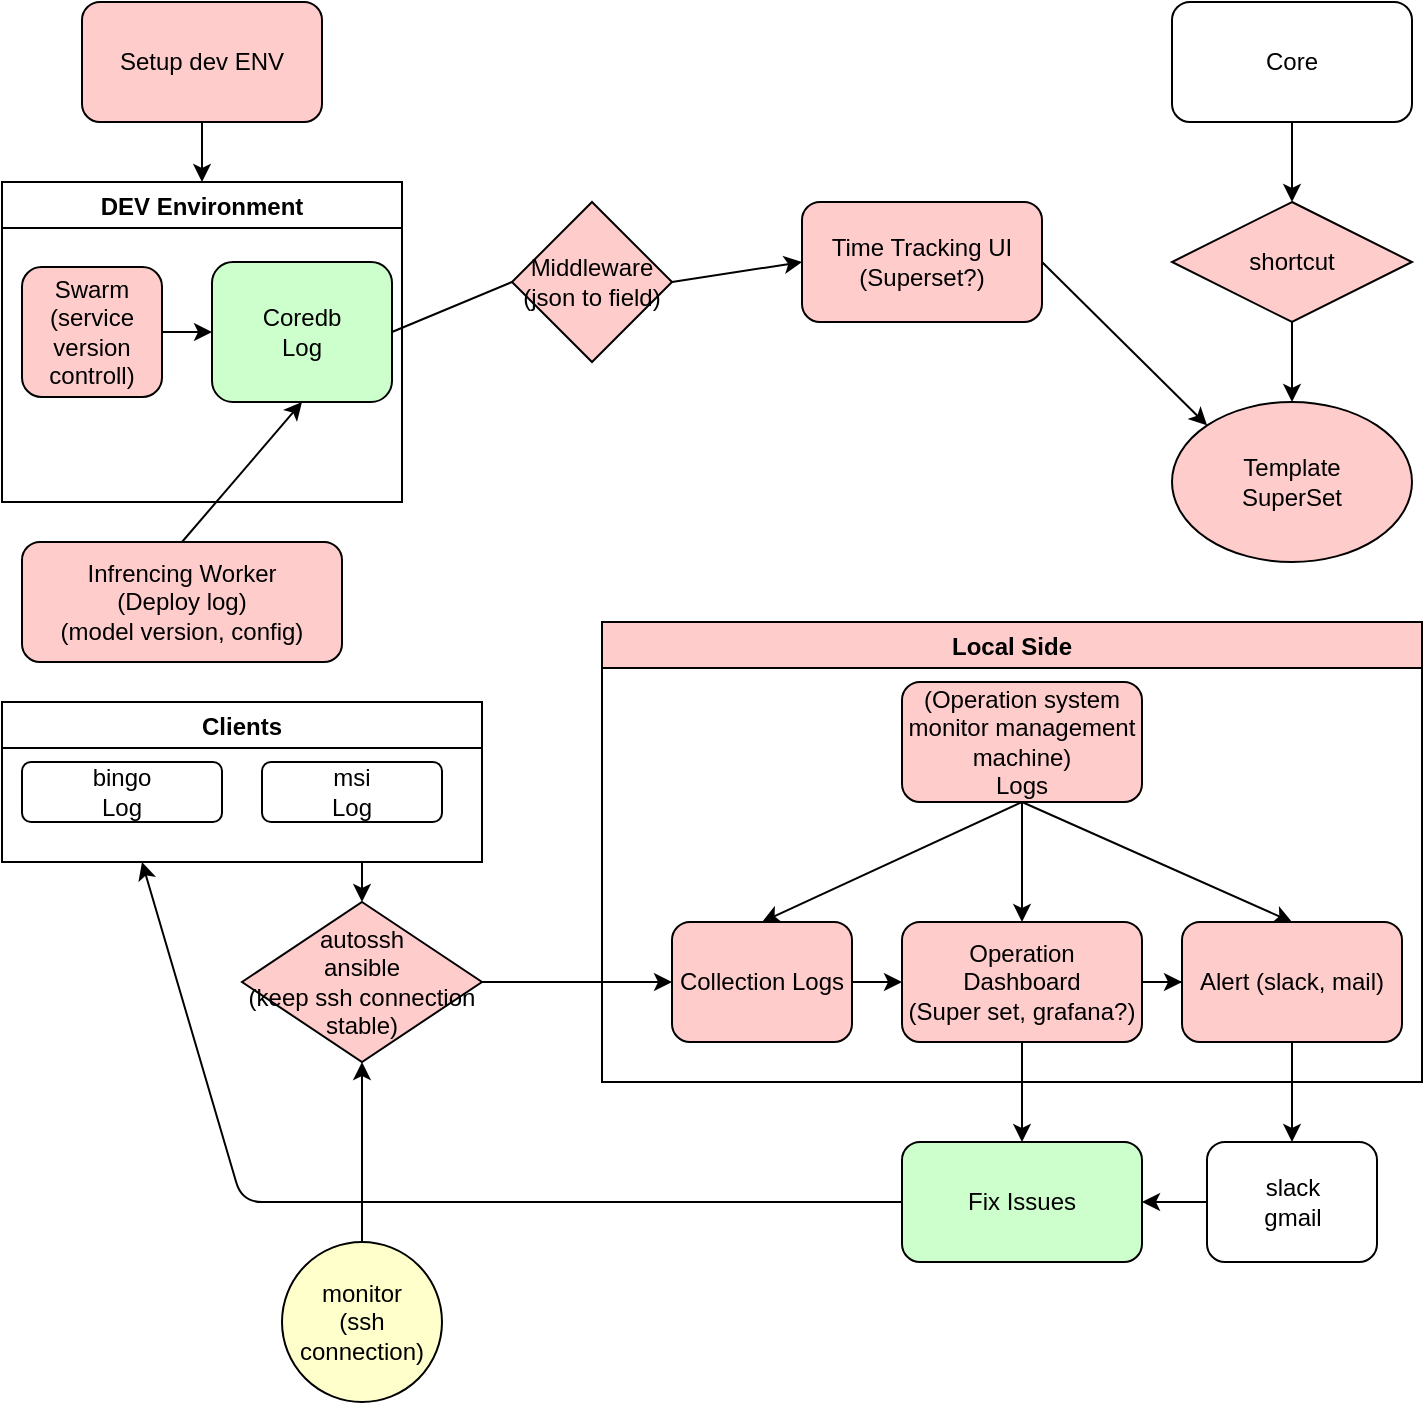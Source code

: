 <mxfile version="15.0.2" type="github">
  <diagram id="loM0l3aEy5fwngCcPqAx" name="Page-1">
    <mxGraphModel dx="1550" dy="800" grid="1" gridSize="10" guides="1" tooltips="1" connect="1" arrows="1" fold="1" page="1" pageScale="1" pageWidth="850" pageHeight="1100" math="0" shadow="0">
      <root>
        <mxCell id="0" />
        <mxCell id="1" parent="0" />
        <mxCell id="i75fvcy3MRpBaPY0_CUm-6" value="Clients" style="swimlane;" parent="1" vertex="1">
          <mxGeometry x="40" y="460" width="240" height="80" as="geometry" />
        </mxCell>
        <mxCell id="i75fvcy3MRpBaPY0_CUm-4" value="bingo&lt;br&gt;Log" style="rounded=1;whiteSpace=wrap;html=1;" parent="i75fvcy3MRpBaPY0_CUm-6" vertex="1">
          <mxGeometry x="10" y="30" width="100" height="30" as="geometry" />
        </mxCell>
        <mxCell id="i75fvcy3MRpBaPY0_CUm-5" value="msi&lt;br&gt;Log" style="rounded=1;whiteSpace=wrap;html=1;" parent="i75fvcy3MRpBaPY0_CUm-6" vertex="1">
          <mxGeometry x="130" y="30" width="90" height="30" as="geometry" />
        </mxCell>
        <mxCell id="i75fvcy3MRpBaPY0_CUm-8" value="autossh&lt;br&gt;ansible&lt;br&gt;(keep ssh connection stable)" style="rhombus;whiteSpace=wrap;html=1;fillColor=#FFCCCC;" parent="1" vertex="1">
          <mxGeometry x="160" y="560" width="120" height="80" as="geometry" />
        </mxCell>
        <mxCell id="68EpW2Q39iIY3JV0uZgi-3" value="Time Tracking UI (Superset?)" style="rounded=1;whiteSpace=wrap;html=1;fillColor=#FFCCCC;" vertex="1" parent="1">
          <mxGeometry x="440" y="210" width="120" height="60" as="geometry" />
        </mxCell>
        <mxCell id="68EpW2Q39iIY3JV0uZgi-6" value="DEV Environment" style="swimlane;" vertex="1" parent="1">
          <mxGeometry x="40" y="200" width="200" height="160" as="geometry" />
        </mxCell>
        <mxCell id="68EpW2Q39iIY3JV0uZgi-5" value="Coredb&lt;br&gt;Log" style="rounded=1;whiteSpace=wrap;html=1;fillColor=#CCFFCC;" vertex="1" parent="68EpW2Q39iIY3JV0uZgi-6">
          <mxGeometry x="105" y="40" width="90" height="70" as="geometry" />
        </mxCell>
        <mxCell id="68EpW2Q39iIY3JV0uZgi-15" value="Swarm&lt;br&gt;(service version controll)" style="rounded=1;whiteSpace=wrap;html=1;fillColor=#FFCCCC;" vertex="1" parent="68EpW2Q39iIY3JV0uZgi-6">
          <mxGeometry x="10" y="42.5" width="70" height="65" as="geometry" />
        </mxCell>
        <mxCell id="68EpW2Q39iIY3JV0uZgi-16" value="" style="endArrow=classic;html=1;exitX=1;exitY=0.5;exitDx=0;exitDy=0;entryX=0;entryY=0.5;entryDx=0;entryDy=0;" edge="1" parent="68EpW2Q39iIY3JV0uZgi-6" source="68EpW2Q39iIY3JV0uZgi-15" target="68EpW2Q39iIY3JV0uZgi-5">
          <mxGeometry width="50" height="50" relative="1" as="geometry">
            <mxPoint x="310" y="180" as="sourcePoint" />
            <mxPoint x="360" y="130" as="targetPoint" />
          </mxGeometry>
        </mxCell>
        <mxCell id="68EpW2Q39iIY3JV0uZgi-8" value="" style="endArrow=classic;html=1;exitX=1;exitY=0.5;exitDx=0;exitDy=0;entryX=0;entryY=0.5;entryDx=0;entryDy=0;startArrow=none;" edge="1" parent="1" source="68EpW2Q39iIY3JV0uZgi-9" target="68EpW2Q39iIY3JV0uZgi-3">
          <mxGeometry width="50" height="50" relative="1" as="geometry">
            <mxPoint x="350" y="120" as="sourcePoint" />
            <mxPoint x="400" y="70" as="targetPoint" />
          </mxGeometry>
        </mxCell>
        <mxCell id="68EpW2Q39iIY3JV0uZgi-9" value="Middleware&lt;br&gt;(json to field)" style="rhombus;whiteSpace=wrap;html=1;fillColor=#FFCCCC;" vertex="1" parent="1">
          <mxGeometry x="295" y="210" width="80" height="80" as="geometry" />
        </mxCell>
        <mxCell id="68EpW2Q39iIY3JV0uZgi-10" value="" style="endArrow=none;html=1;exitX=1;exitY=0.5;exitDx=0;exitDy=0;entryX=0;entryY=0.5;entryDx=0;entryDy=0;" edge="1" parent="1" source="68EpW2Q39iIY3JV0uZgi-5" target="68EpW2Q39iIY3JV0uZgi-9">
          <mxGeometry width="50" height="50" relative="1" as="geometry">
            <mxPoint x="235" y="275" as="sourcePoint" />
            <mxPoint x="570" y="190" as="targetPoint" />
          </mxGeometry>
        </mxCell>
        <mxCell id="68EpW2Q39iIY3JV0uZgi-11" value="Template&lt;br&gt;SuperSet" style="ellipse;whiteSpace=wrap;html=1;fillColor=#FFCCCC;" vertex="1" parent="1">
          <mxGeometry x="625" y="310" width="120" height="80" as="geometry" />
        </mxCell>
        <mxCell id="68EpW2Q39iIY3JV0uZgi-12" value="" style="endArrow=classic;html=1;exitX=1;exitY=0.5;exitDx=0;exitDy=0;entryX=0;entryY=0;entryDx=0;entryDy=0;" edge="1" parent="1" source="68EpW2Q39iIY3JV0uZgi-3" target="68EpW2Q39iIY3JV0uZgi-11">
          <mxGeometry width="50" height="50" relative="1" as="geometry">
            <mxPoint x="350" y="110" as="sourcePoint" />
            <mxPoint x="400" y="60" as="targetPoint" />
          </mxGeometry>
        </mxCell>
        <mxCell id="68EpW2Q39iIY3JV0uZgi-13" value="Infrencing Worker&lt;br&gt;(Deploy log)&lt;br&gt;(model version, config)" style="rounded=1;whiteSpace=wrap;html=1;fillColor=#FFCCCC;" vertex="1" parent="1">
          <mxGeometry x="50" y="380" width="160" height="60" as="geometry" />
        </mxCell>
        <mxCell id="68EpW2Q39iIY3JV0uZgi-14" value="" style="endArrow=classic;html=1;exitX=0.5;exitY=0;exitDx=0;exitDy=0;entryX=0.5;entryY=1;entryDx=0;entryDy=0;" edge="1" parent="1" source="68EpW2Q39iIY3JV0uZgi-13" target="68EpW2Q39iIY3JV0uZgi-5">
          <mxGeometry width="50" height="50" relative="1" as="geometry">
            <mxPoint x="350" y="320" as="sourcePoint" />
            <mxPoint x="400" y="270" as="targetPoint" />
          </mxGeometry>
        </mxCell>
        <mxCell id="68EpW2Q39iIY3JV0uZgi-20" value="" style="endArrow=classic;html=1;exitX=0.5;exitY=1;exitDx=0;exitDy=0;entryX=0.5;entryY=0;entryDx=0;entryDy=0;" edge="1" parent="1" source="i75fvcy3MRpBaPY0_CUm-11" target="68EpW2Q39iIY3JV0uZgi-21">
          <mxGeometry width="50" height="50" relative="1" as="geometry">
            <mxPoint x="360" y="680" as="sourcePoint" />
            <mxPoint x="485" y="820" as="targetPoint" />
          </mxGeometry>
        </mxCell>
        <mxCell id="68EpW2Q39iIY3JV0uZgi-21" value="Fix Issues" style="rounded=1;whiteSpace=wrap;html=1;fillColor=#CCFFCC;" vertex="1" parent="1">
          <mxGeometry x="490" y="680" width="120" height="60" as="geometry" />
        </mxCell>
        <mxCell id="68EpW2Q39iIY3JV0uZgi-22" value="" style="endArrow=classic;html=1;exitX=0.5;exitY=1;exitDx=0;exitDy=0;" edge="1" parent="1" source="i75fvcy3MRpBaPY0_CUm-13" target="68EpW2Q39iIY3JV0uZgi-55">
          <mxGeometry width="50" height="50" relative="1" as="geometry">
            <mxPoint x="360" y="680" as="sourcePoint" />
            <mxPoint x="685" y="680" as="targetPoint" />
          </mxGeometry>
        </mxCell>
        <mxCell id="68EpW2Q39iIY3JV0uZgi-24" value="" style="endArrow=classic;html=1;exitX=0;exitY=0.5;exitDx=0;exitDy=0;" edge="1" parent="1" source="68EpW2Q39iIY3JV0uZgi-21">
          <mxGeometry width="50" height="50" relative="1" as="geometry">
            <mxPoint x="360" y="790" as="sourcePoint" />
            <mxPoint x="110" y="540" as="targetPoint" />
            <Array as="points">
              <mxPoint x="160" y="710" />
            </Array>
          </mxGeometry>
        </mxCell>
        <mxCell id="68EpW2Q39iIY3JV0uZgi-47" style="edgeStyle=orthogonalEdgeStyle;rounded=0;orthogonalLoop=1;jettySize=auto;html=1;entryX=0.5;entryY=0;entryDx=0;entryDy=0;" edge="1" parent="1" source="68EpW2Q39iIY3JV0uZgi-32" target="68EpW2Q39iIY3JV0uZgi-6">
          <mxGeometry relative="1" as="geometry" />
        </mxCell>
        <mxCell id="68EpW2Q39iIY3JV0uZgi-32" value="Setup dev ENV" style="rounded=1;whiteSpace=wrap;html=1;fillColor=#FFCCCC;" vertex="1" parent="1">
          <mxGeometry x="80" y="110" width="120" height="60" as="geometry" />
        </mxCell>
        <mxCell id="68EpW2Q39iIY3JV0uZgi-38" value="Local Side" style="swimlane;fillColor=#FFCCCC;" vertex="1" parent="1">
          <mxGeometry x="340" y="420" width="410" height="230" as="geometry" />
        </mxCell>
        <mxCell id="i75fvcy3MRpBaPY0_CUm-3" value="(Operation system monitor management machine)&lt;br&gt;Logs" style="rounded=1;whiteSpace=wrap;html=1;fillColor=#FFCCCC;" parent="68EpW2Q39iIY3JV0uZgi-38" vertex="1">
          <mxGeometry x="150" y="30" width="120" height="60" as="geometry" />
        </mxCell>
        <mxCell id="68EpW2Q39iIY3JV0uZgi-34" value="Collection Logs" style="rounded=1;whiteSpace=wrap;html=1;fillColor=#FFCCCC;" vertex="1" parent="68EpW2Q39iIY3JV0uZgi-38">
          <mxGeometry x="35" y="150" width="90" height="60" as="geometry" />
        </mxCell>
        <mxCell id="68EpW2Q39iIY3JV0uZgi-43" value="" style="endArrow=classic;html=1;exitX=0.5;exitY=1;exitDx=0;exitDy=0;entryX=0.5;entryY=0;entryDx=0;entryDy=0;" edge="1" parent="68EpW2Q39iIY3JV0uZgi-38" source="i75fvcy3MRpBaPY0_CUm-3" target="68EpW2Q39iIY3JV0uZgi-34">
          <mxGeometry width="50" height="50" relative="1" as="geometry">
            <mxPoint x="-20" y="240" as="sourcePoint" />
            <mxPoint x="-60" y="290" as="targetPoint" />
          </mxGeometry>
        </mxCell>
        <mxCell id="i75fvcy3MRpBaPY0_CUm-11" value="Operation&lt;br&gt;Dashboard&lt;br&gt;(Super set, grafana?)" style="rounded=1;whiteSpace=wrap;html=1;fillColor=#FFCCCC;" parent="68EpW2Q39iIY3JV0uZgi-38" vertex="1">
          <mxGeometry x="150" y="150" width="120" height="60" as="geometry" />
        </mxCell>
        <mxCell id="i75fvcy3MRpBaPY0_CUm-10" value="" style="endArrow=classic;html=1;exitX=0.5;exitY=1;exitDx=0;exitDy=0;" parent="68EpW2Q39iIY3JV0uZgi-38" source="i75fvcy3MRpBaPY0_CUm-3" target="i75fvcy3MRpBaPY0_CUm-11" edge="1">
          <mxGeometry width="50" height="50" relative="1" as="geometry">
            <mxPoint x="-255" y="320" as="sourcePoint" />
            <mxPoint x="-185" y="520" as="targetPoint" />
          </mxGeometry>
        </mxCell>
        <mxCell id="68EpW2Q39iIY3JV0uZgi-40" style="edgeStyle=orthogonalEdgeStyle;rounded=0;orthogonalLoop=1;jettySize=auto;html=1;entryX=0;entryY=0.5;entryDx=0;entryDy=0;" edge="1" parent="68EpW2Q39iIY3JV0uZgi-38" source="68EpW2Q39iIY3JV0uZgi-34" target="i75fvcy3MRpBaPY0_CUm-11">
          <mxGeometry relative="1" as="geometry" />
        </mxCell>
        <mxCell id="i75fvcy3MRpBaPY0_CUm-13" value="Alert (slack, mail)" style="rounded=1;whiteSpace=wrap;html=1;fillColor=#FFCCCC;" parent="68EpW2Q39iIY3JV0uZgi-38" vertex="1">
          <mxGeometry x="290" y="150" width="110" height="60" as="geometry" />
        </mxCell>
        <mxCell id="i75fvcy3MRpBaPY0_CUm-12" value="" style="endArrow=classic;html=1;exitX=0.5;exitY=1;exitDx=0;exitDy=0;entryX=0.5;entryY=0;entryDx=0;entryDy=0;" parent="68EpW2Q39iIY3JV0uZgi-38" source="i75fvcy3MRpBaPY0_CUm-3" target="i75fvcy3MRpBaPY0_CUm-13" edge="1">
          <mxGeometry width="50" height="50" relative="1" as="geometry">
            <mxPoint x="-235" y="350" as="sourcePoint" />
            <mxPoint x="-185" y="540" as="targetPoint" />
          </mxGeometry>
        </mxCell>
        <mxCell id="68EpW2Q39iIY3JV0uZgi-39" value="" style="edgeStyle=orthogonalEdgeStyle;rounded=0;orthogonalLoop=1;jettySize=auto;html=1;" edge="1" parent="68EpW2Q39iIY3JV0uZgi-38" source="i75fvcy3MRpBaPY0_CUm-11" target="i75fvcy3MRpBaPY0_CUm-13">
          <mxGeometry relative="1" as="geometry" />
        </mxCell>
        <mxCell id="68EpW2Q39iIY3JV0uZgi-41" value="" style="endArrow=classic;html=1;exitX=1;exitY=0.5;exitDx=0;exitDy=0;entryX=0;entryY=0.5;entryDx=0;entryDy=0;" edge="1" parent="1" source="i75fvcy3MRpBaPY0_CUm-8" target="68EpW2Q39iIY3JV0uZgi-34">
          <mxGeometry width="50" height="50" relative="1" as="geometry">
            <mxPoint x="350" y="740" as="sourcePoint" />
            <mxPoint x="400" y="690" as="targetPoint" />
            <Array as="points" />
          </mxGeometry>
        </mxCell>
        <mxCell id="68EpW2Q39iIY3JV0uZgi-46" value="" style="endArrow=classic;html=1;entryX=0.5;entryY=0;entryDx=0;entryDy=0;" edge="1" parent="1" target="i75fvcy3MRpBaPY0_CUm-8">
          <mxGeometry width="50" height="50" relative="1" as="geometry">
            <mxPoint x="220" y="540" as="sourcePoint" />
            <mxPoint x="400" y="560" as="targetPoint" />
          </mxGeometry>
        </mxCell>
        <mxCell id="68EpW2Q39iIY3JV0uZgi-49" value="monitor&lt;br&gt;(ssh connection)" style="ellipse;whiteSpace=wrap;html=1;aspect=fixed;fillColor=#FFFFCC;" vertex="1" parent="1">
          <mxGeometry x="180" y="730" width="80" height="80" as="geometry" />
        </mxCell>
        <mxCell id="68EpW2Q39iIY3JV0uZgi-50" value="" style="endArrow=classic;html=1;exitX=0.5;exitY=0;exitDx=0;exitDy=0;entryX=0.5;entryY=1;entryDx=0;entryDy=0;" edge="1" parent="1" source="68EpW2Q39iIY3JV0uZgi-49" target="i75fvcy3MRpBaPY0_CUm-8">
          <mxGeometry width="50" height="50" relative="1" as="geometry">
            <mxPoint x="510" y="570" as="sourcePoint" />
            <mxPoint x="560" y="520" as="targetPoint" />
          </mxGeometry>
        </mxCell>
        <mxCell id="68EpW2Q39iIY3JV0uZgi-53" style="edgeStyle=orthogonalEdgeStyle;rounded=0;orthogonalLoop=1;jettySize=auto;html=1;entryX=0.5;entryY=0;entryDx=0;entryDy=0;" edge="1" parent="1" source="68EpW2Q39iIY3JV0uZgi-51" target="68EpW2Q39iIY3JV0uZgi-52">
          <mxGeometry relative="1" as="geometry" />
        </mxCell>
        <mxCell id="68EpW2Q39iIY3JV0uZgi-51" value="Core" style="rounded=1;whiteSpace=wrap;html=1;fillColor=none;" vertex="1" parent="1">
          <mxGeometry x="625" y="110" width="120" height="60" as="geometry" />
        </mxCell>
        <mxCell id="68EpW2Q39iIY3JV0uZgi-54" style="edgeStyle=orthogonalEdgeStyle;rounded=0;orthogonalLoop=1;jettySize=auto;html=1;entryX=0.5;entryY=0;entryDx=0;entryDy=0;" edge="1" parent="1" source="68EpW2Q39iIY3JV0uZgi-52" target="68EpW2Q39iIY3JV0uZgi-11">
          <mxGeometry relative="1" as="geometry" />
        </mxCell>
        <mxCell id="68EpW2Q39iIY3JV0uZgi-52" value="shortcut" style="rhombus;whiteSpace=wrap;html=1;fillColor=#FFCCCC;" vertex="1" parent="1">
          <mxGeometry x="625" y="210" width="120" height="60" as="geometry" />
        </mxCell>
        <mxCell id="68EpW2Q39iIY3JV0uZgi-56" style="edgeStyle=orthogonalEdgeStyle;rounded=0;orthogonalLoop=1;jettySize=auto;html=1;entryX=1;entryY=0.5;entryDx=0;entryDy=0;" edge="1" parent="1" source="68EpW2Q39iIY3JV0uZgi-55" target="68EpW2Q39iIY3JV0uZgi-21">
          <mxGeometry relative="1" as="geometry" />
        </mxCell>
        <mxCell id="68EpW2Q39iIY3JV0uZgi-55" value="slack&lt;br&gt;gmail" style="rounded=1;whiteSpace=wrap;html=1;fillColor=none;" vertex="1" parent="1">
          <mxGeometry x="642.5" y="680" width="85" height="60" as="geometry" />
        </mxCell>
      </root>
    </mxGraphModel>
  </diagram>
</mxfile>
